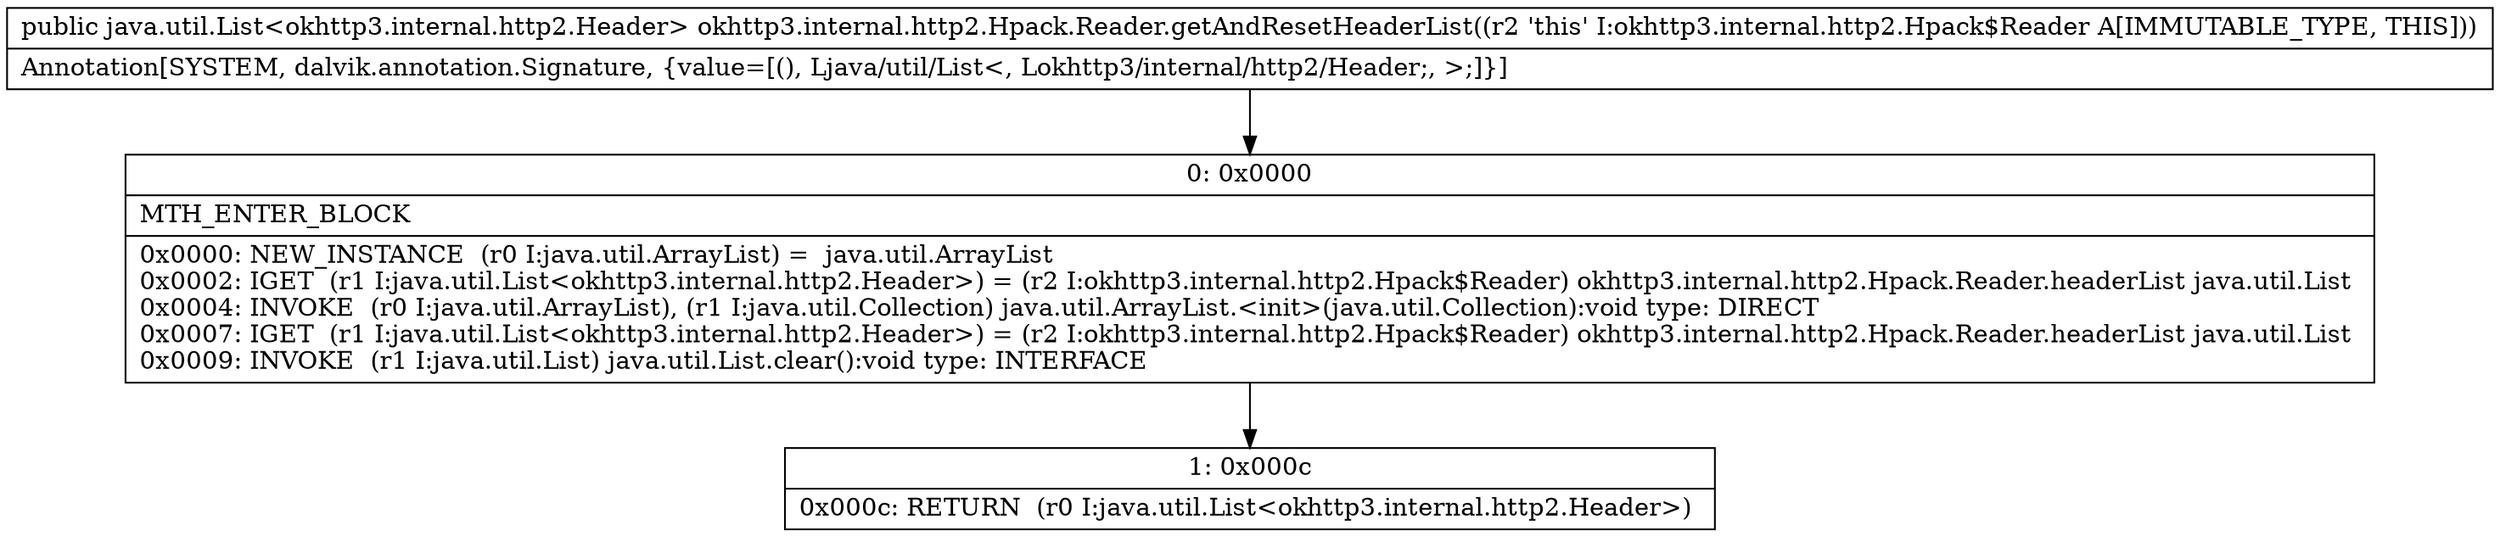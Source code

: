 digraph "CFG forokhttp3.internal.http2.Hpack.Reader.getAndResetHeaderList()Ljava\/util\/List;" {
Node_0 [shape=record,label="{0\:\ 0x0000|MTH_ENTER_BLOCK\l|0x0000: NEW_INSTANCE  (r0 I:java.util.ArrayList) =  java.util.ArrayList \l0x0002: IGET  (r1 I:java.util.List\<okhttp3.internal.http2.Header\>) = (r2 I:okhttp3.internal.http2.Hpack$Reader) okhttp3.internal.http2.Hpack.Reader.headerList java.util.List \l0x0004: INVOKE  (r0 I:java.util.ArrayList), (r1 I:java.util.Collection) java.util.ArrayList.\<init\>(java.util.Collection):void type: DIRECT \l0x0007: IGET  (r1 I:java.util.List\<okhttp3.internal.http2.Header\>) = (r2 I:okhttp3.internal.http2.Hpack$Reader) okhttp3.internal.http2.Hpack.Reader.headerList java.util.List \l0x0009: INVOKE  (r1 I:java.util.List) java.util.List.clear():void type: INTERFACE \l}"];
Node_1 [shape=record,label="{1\:\ 0x000c|0x000c: RETURN  (r0 I:java.util.List\<okhttp3.internal.http2.Header\>) \l}"];
MethodNode[shape=record,label="{public java.util.List\<okhttp3.internal.http2.Header\> okhttp3.internal.http2.Hpack.Reader.getAndResetHeaderList((r2 'this' I:okhttp3.internal.http2.Hpack$Reader A[IMMUTABLE_TYPE, THIS]))  | Annotation[SYSTEM, dalvik.annotation.Signature, \{value=[(), Ljava\/util\/List\<, Lokhttp3\/internal\/http2\/Header;, \>;]\}]\l}"];
MethodNode -> Node_0;
Node_0 -> Node_1;
}

